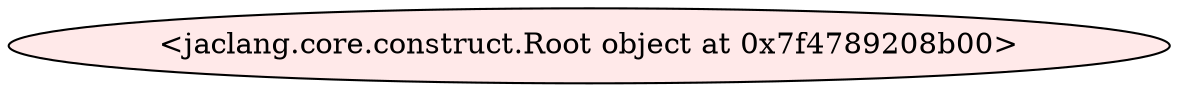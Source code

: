 digraph {
node [style="filled", shape="ellipse", fillcolor="invis", fontcolor="black"];
0 [label="&lt;jaclang.core.construct.Root object at 0x7f4789208b00&gt;"fillcolor="#FFE9E9"];
}